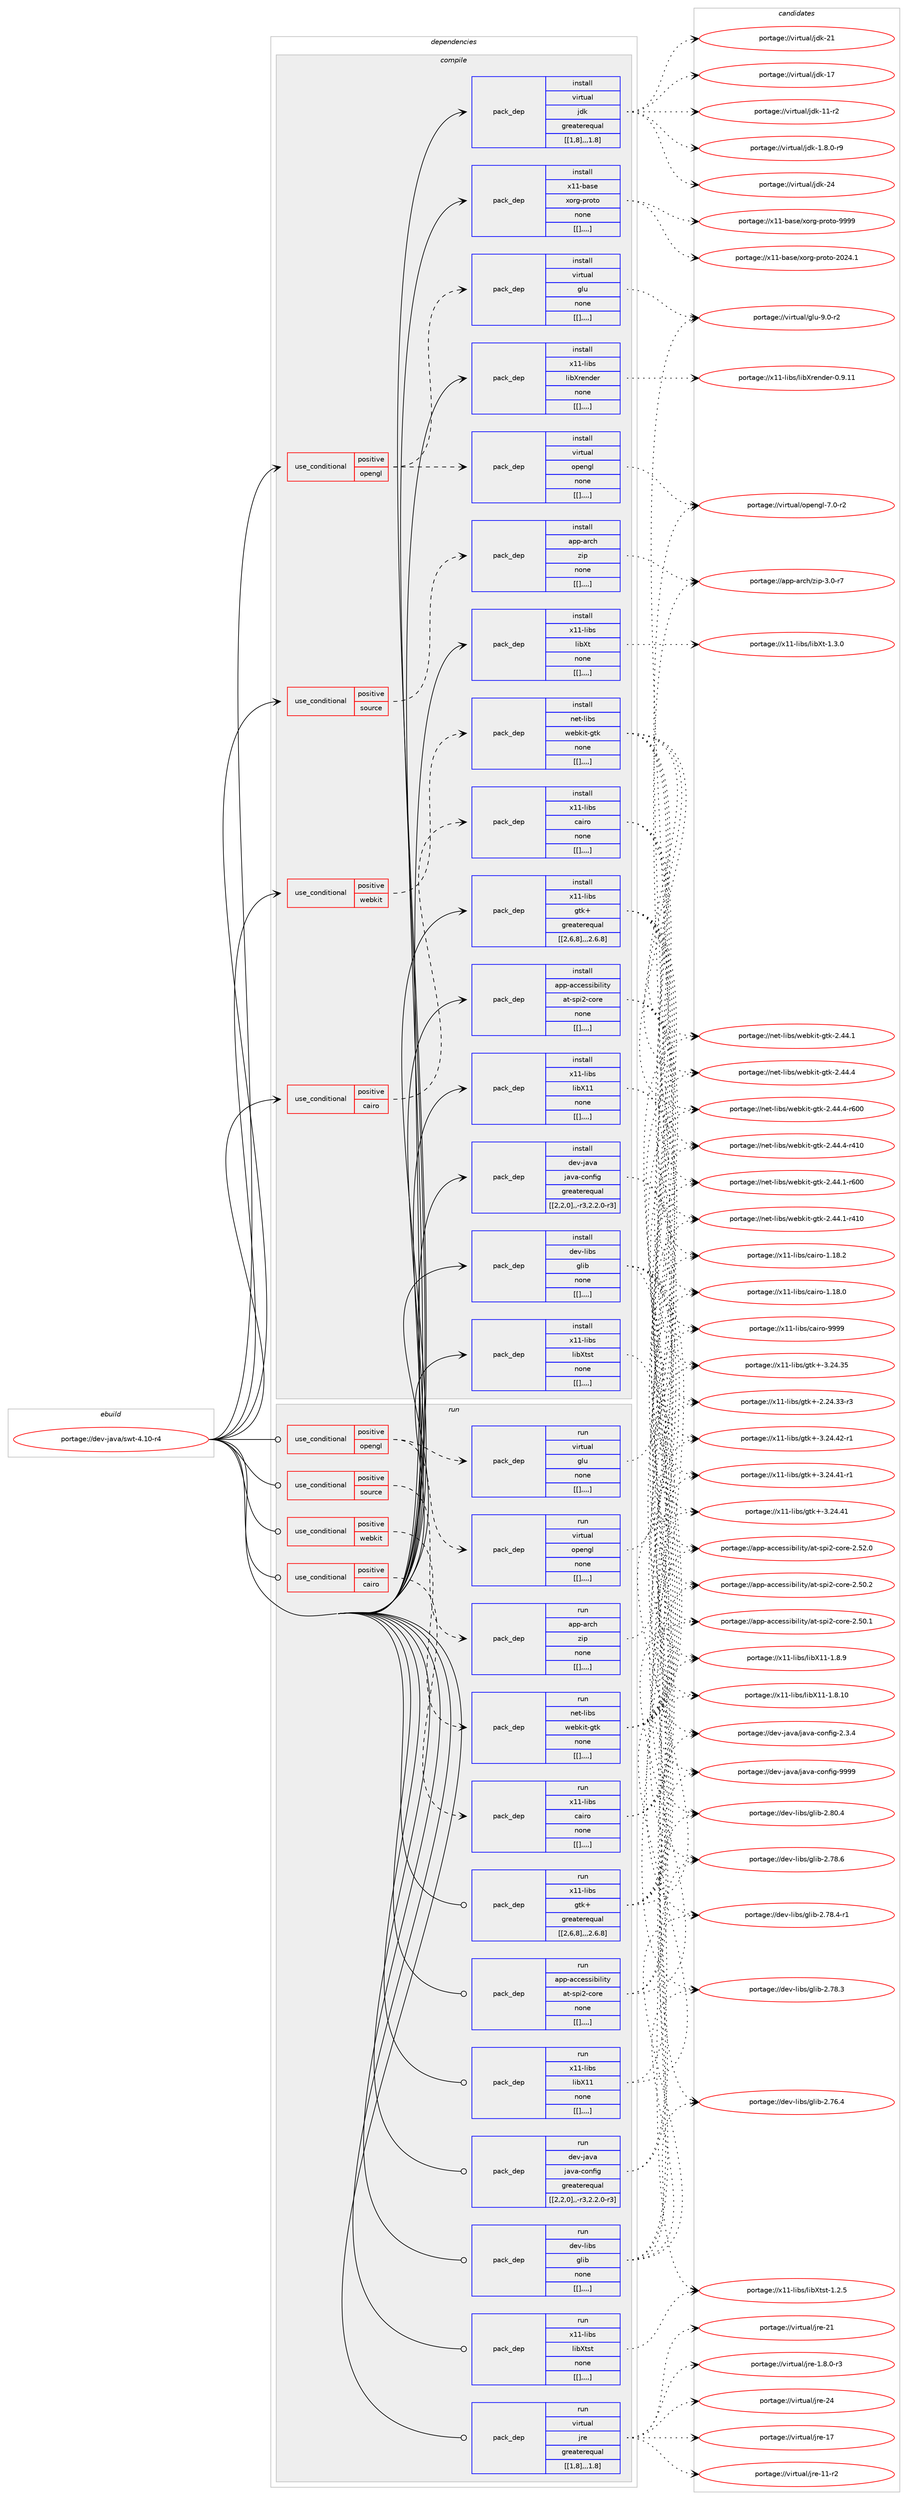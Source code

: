 digraph prolog {

# *************
# Graph options
# *************

newrank=true;
concentrate=true;
compound=true;
graph [rankdir=LR,fontname=Helvetica,fontsize=10,ranksep=1.5];#, ranksep=2.5, nodesep=0.2];
edge  [arrowhead=vee];
node  [fontname=Helvetica,fontsize=10];

# **********
# The ebuild
# **********

subgraph cluster_leftcol {
color=gray;
label=<<i>ebuild</i>>;
id [label="portage://dev-java/swt-4.10-r4", color=red, width=4, href="../dev-java/swt-4.10-r4.svg"];
}

# ****************
# The dependencies
# ****************

subgraph cluster_midcol {
color=gray;
label=<<i>dependencies</i>>;
subgraph cluster_compile {
fillcolor="#eeeeee";
style=filled;
label=<<i>compile</i>>;
subgraph cond22947 {
dependency98093 [label=<<TABLE BORDER="0" CELLBORDER="1" CELLSPACING="0" CELLPADDING="4"><TR><TD ROWSPAN="3" CELLPADDING="10">use_conditional</TD></TR><TR><TD>positive</TD></TR><TR><TD>cairo</TD></TR></TABLE>>, shape=none, color=red];
subgraph pack74088 {
dependency98094 [label=<<TABLE BORDER="0" CELLBORDER="1" CELLSPACING="0" CELLPADDING="4" WIDTH="220"><TR><TD ROWSPAN="6" CELLPADDING="30">pack_dep</TD></TR><TR><TD WIDTH="110">install</TD></TR><TR><TD>x11-libs</TD></TR><TR><TD>cairo</TD></TR><TR><TD>none</TD></TR><TR><TD>[[],,,,]</TD></TR></TABLE>>, shape=none, color=blue];
}
dependency98093:e -> dependency98094:w [weight=20,style="dashed",arrowhead="vee"];
}
id:e -> dependency98093:w [weight=20,style="solid",arrowhead="vee"];
subgraph cond22948 {
dependency98095 [label=<<TABLE BORDER="0" CELLBORDER="1" CELLSPACING="0" CELLPADDING="4"><TR><TD ROWSPAN="3" CELLPADDING="10">use_conditional</TD></TR><TR><TD>positive</TD></TR><TR><TD>opengl</TD></TR></TABLE>>, shape=none, color=red];
subgraph pack74089 {
dependency98096 [label=<<TABLE BORDER="0" CELLBORDER="1" CELLSPACING="0" CELLPADDING="4" WIDTH="220"><TR><TD ROWSPAN="6" CELLPADDING="30">pack_dep</TD></TR><TR><TD WIDTH="110">install</TD></TR><TR><TD>virtual</TD></TR><TR><TD>glu</TD></TR><TR><TD>none</TD></TR><TR><TD>[[],,,,]</TD></TR></TABLE>>, shape=none, color=blue];
}
dependency98095:e -> dependency98096:w [weight=20,style="dashed",arrowhead="vee"];
subgraph pack74090 {
dependency98097 [label=<<TABLE BORDER="0" CELLBORDER="1" CELLSPACING="0" CELLPADDING="4" WIDTH="220"><TR><TD ROWSPAN="6" CELLPADDING="30">pack_dep</TD></TR><TR><TD WIDTH="110">install</TD></TR><TR><TD>virtual</TD></TR><TR><TD>opengl</TD></TR><TR><TD>none</TD></TR><TR><TD>[[],,,,]</TD></TR></TABLE>>, shape=none, color=blue];
}
dependency98095:e -> dependency98097:w [weight=20,style="dashed",arrowhead="vee"];
}
id:e -> dependency98095:w [weight=20,style="solid",arrowhead="vee"];
subgraph cond22949 {
dependency98098 [label=<<TABLE BORDER="0" CELLBORDER="1" CELLSPACING="0" CELLPADDING="4"><TR><TD ROWSPAN="3" CELLPADDING="10">use_conditional</TD></TR><TR><TD>positive</TD></TR><TR><TD>source</TD></TR></TABLE>>, shape=none, color=red];
subgraph pack74091 {
dependency98099 [label=<<TABLE BORDER="0" CELLBORDER="1" CELLSPACING="0" CELLPADDING="4" WIDTH="220"><TR><TD ROWSPAN="6" CELLPADDING="30">pack_dep</TD></TR><TR><TD WIDTH="110">install</TD></TR><TR><TD>app-arch</TD></TR><TR><TD>zip</TD></TR><TR><TD>none</TD></TR><TR><TD>[[],,,,]</TD></TR></TABLE>>, shape=none, color=blue];
}
dependency98098:e -> dependency98099:w [weight=20,style="dashed",arrowhead="vee"];
}
id:e -> dependency98098:w [weight=20,style="solid",arrowhead="vee"];
subgraph cond22950 {
dependency98100 [label=<<TABLE BORDER="0" CELLBORDER="1" CELLSPACING="0" CELLPADDING="4"><TR><TD ROWSPAN="3" CELLPADDING="10">use_conditional</TD></TR><TR><TD>positive</TD></TR><TR><TD>webkit</TD></TR></TABLE>>, shape=none, color=red];
subgraph pack74092 {
dependency98101 [label=<<TABLE BORDER="0" CELLBORDER="1" CELLSPACING="0" CELLPADDING="4" WIDTH="220"><TR><TD ROWSPAN="6" CELLPADDING="30">pack_dep</TD></TR><TR><TD WIDTH="110">install</TD></TR><TR><TD>net-libs</TD></TR><TR><TD>webkit-gtk</TD></TR><TR><TD>none</TD></TR><TR><TD>[[],,,,]</TD></TR></TABLE>>, shape=none, color=blue];
}
dependency98100:e -> dependency98101:w [weight=20,style="dashed",arrowhead="vee"];
}
id:e -> dependency98100:w [weight=20,style="solid",arrowhead="vee"];
subgraph pack74093 {
dependency98102 [label=<<TABLE BORDER="0" CELLBORDER="1" CELLSPACING="0" CELLPADDING="4" WIDTH="220"><TR><TD ROWSPAN="6" CELLPADDING="30">pack_dep</TD></TR><TR><TD WIDTH="110">install</TD></TR><TR><TD>app-accessibility</TD></TR><TR><TD>at-spi2-core</TD></TR><TR><TD>none</TD></TR><TR><TD>[[],,,,]</TD></TR></TABLE>>, shape=none, color=blue];
}
id:e -> dependency98102:w [weight=20,style="solid",arrowhead="vee"];
subgraph pack74094 {
dependency98103 [label=<<TABLE BORDER="0" CELLBORDER="1" CELLSPACING="0" CELLPADDING="4" WIDTH="220"><TR><TD ROWSPAN="6" CELLPADDING="30">pack_dep</TD></TR><TR><TD WIDTH="110">install</TD></TR><TR><TD>dev-java</TD></TR><TR><TD>java-config</TD></TR><TR><TD>greaterequal</TD></TR><TR><TD>[[2,2,0],,-r3,2.2.0-r3]</TD></TR></TABLE>>, shape=none, color=blue];
}
id:e -> dependency98103:w [weight=20,style="solid",arrowhead="vee"];
subgraph pack74095 {
dependency98104 [label=<<TABLE BORDER="0" CELLBORDER="1" CELLSPACING="0" CELLPADDING="4" WIDTH="220"><TR><TD ROWSPAN="6" CELLPADDING="30">pack_dep</TD></TR><TR><TD WIDTH="110">install</TD></TR><TR><TD>dev-libs</TD></TR><TR><TD>glib</TD></TR><TR><TD>none</TD></TR><TR><TD>[[],,,,]</TD></TR></TABLE>>, shape=none, color=blue];
}
id:e -> dependency98104:w [weight=20,style="solid",arrowhead="vee"];
subgraph pack74096 {
dependency98105 [label=<<TABLE BORDER="0" CELLBORDER="1" CELLSPACING="0" CELLPADDING="4" WIDTH="220"><TR><TD ROWSPAN="6" CELLPADDING="30">pack_dep</TD></TR><TR><TD WIDTH="110">install</TD></TR><TR><TD>virtual</TD></TR><TR><TD>jdk</TD></TR><TR><TD>greaterequal</TD></TR><TR><TD>[[1,8],,,1.8]</TD></TR></TABLE>>, shape=none, color=blue];
}
id:e -> dependency98105:w [weight=20,style="solid",arrowhead="vee"];
subgraph pack74097 {
dependency98106 [label=<<TABLE BORDER="0" CELLBORDER="1" CELLSPACING="0" CELLPADDING="4" WIDTH="220"><TR><TD ROWSPAN="6" CELLPADDING="30">pack_dep</TD></TR><TR><TD WIDTH="110">install</TD></TR><TR><TD>x11-base</TD></TR><TR><TD>xorg-proto</TD></TR><TR><TD>none</TD></TR><TR><TD>[[],,,,]</TD></TR></TABLE>>, shape=none, color=blue];
}
id:e -> dependency98106:w [weight=20,style="solid",arrowhead="vee"];
subgraph pack74098 {
dependency98107 [label=<<TABLE BORDER="0" CELLBORDER="1" CELLSPACING="0" CELLPADDING="4" WIDTH="220"><TR><TD ROWSPAN="6" CELLPADDING="30">pack_dep</TD></TR><TR><TD WIDTH="110">install</TD></TR><TR><TD>x11-libs</TD></TR><TR><TD>gtk+</TD></TR><TR><TD>greaterequal</TD></TR><TR><TD>[[2,6,8],,,2.6.8]</TD></TR></TABLE>>, shape=none, color=blue];
}
id:e -> dependency98107:w [weight=20,style="solid",arrowhead="vee"];
subgraph pack74099 {
dependency98108 [label=<<TABLE BORDER="0" CELLBORDER="1" CELLSPACING="0" CELLPADDING="4" WIDTH="220"><TR><TD ROWSPAN="6" CELLPADDING="30">pack_dep</TD></TR><TR><TD WIDTH="110">install</TD></TR><TR><TD>x11-libs</TD></TR><TR><TD>libX11</TD></TR><TR><TD>none</TD></TR><TR><TD>[[],,,,]</TD></TR></TABLE>>, shape=none, color=blue];
}
id:e -> dependency98108:w [weight=20,style="solid",arrowhead="vee"];
subgraph pack74100 {
dependency98109 [label=<<TABLE BORDER="0" CELLBORDER="1" CELLSPACING="0" CELLPADDING="4" WIDTH="220"><TR><TD ROWSPAN="6" CELLPADDING="30">pack_dep</TD></TR><TR><TD WIDTH="110">install</TD></TR><TR><TD>x11-libs</TD></TR><TR><TD>libXrender</TD></TR><TR><TD>none</TD></TR><TR><TD>[[],,,,]</TD></TR></TABLE>>, shape=none, color=blue];
}
id:e -> dependency98109:w [weight=20,style="solid",arrowhead="vee"];
subgraph pack74101 {
dependency98110 [label=<<TABLE BORDER="0" CELLBORDER="1" CELLSPACING="0" CELLPADDING="4" WIDTH="220"><TR><TD ROWSPAN="6" CELLPADDING="30">pack_dep</TD></TR><TR><TD WIDTH="110">install</TD></TR><TR><TD>x11-libs</TD></TR><TR><TD>libXt</TD></TR><TR><TD>none</TD></TR><TR><TD>[[],,,,]</TD></TR></TABLE>>, shape=none, color=blue];
}
id:e -> dependency98110:w [weight=20,style="solid",arrowhead="vee"];
subgraph pack74102 {
dependency98111 [label=<<TABLE BORDER="0" CELLBORDER="1" CELLSPACING="0" CELLPADDING="4" WIDTH="220"><TR><TD ROWSPAN="6" CELLPADDING="30">pack_dep</TD></TR><TR><TD WIDTH="110">install</TD></TR><TR><TD>x11-libs</TD></TR><TR><TD>libXtst</TD></TR><TR><TD>none</TD></TR><TR><TD>[[],,,,]</TD></TR></TABLE>>, shape=none, color=blue];
}
id:e -> dependency98111:w [weight=20,style="solid",arrowhead="vee"];
}
subgraph cluster_compileandrun {
fillcolor="#eeeeee";
style=filled;
label=<<i>compile and run</i>>;
}
subgraph cluster_run {
fillcolor="#eeeeee";
style=filled;
label=<<i>run</i>>;
subgraph cond22951 {
dependency98112 [label=<<TABLE BORDER="0" CELLBORDER="1" CELLSPACING="0" CELLPADDING="4"><TR><TD ROWSPAN="3" CELLPADDING="10">use_conditional</TD></TR><TR><TD>positive</TD></TR><TR><TD>cairo</TD></TR></TABLE>>, shape=none, color=red];
subgraph pack74103 {
dependency98113 [label=<<TABLE BORDER="0" CELLBORDER="1" CELLSPACING="0" CELLPADDING="4" WIDTH="220"><TR><TD ROWSPAN="6" CELLPADDING="30">pack_dep</TD></TR><TR><TD WIDTH="110">run</TD></TR><TR><TD>x11-libs</TD></TR><TR><TD>cairo</TD></TR><TR><TD>none</TD></TR><TR><TD>[[],,,,]</TD></TR></TABLE>>, shape=none, color=blue];
}
dependency98112:e -> dependency98113:w [weight=20,style="dashed",arrowhead="vee"];
}
id:e -> dependency98112:w [weight=20,style="solid",arrowhead="odot"];
subgraph cond22952 {
dependency98114 [label=<<TABLE BORDER="0" CELLBORDER="1" CELLSPACING="0" CELLPADDING="4"><TR><TD ROWSPAN="3" CELLPADDING="10">use_conditional</TD></TR><TR><TD>positive</TD></TR><TR><TD>opengl</TD></TR></TABLE>>, shape=none, color=red];
subgraph pack74104 {
dependency98115 [label=<<TABLE BORDER="0" CELLBORDER="1" CELLSPACING="0" CELLPADDING="4" WIDTH="220"><TR><TD ROWSPAN="6" CELLPADDING="30">pack_dep</TD></TR><TR><TD WIDTH="110">run</TD></TR><TR><TD>virtual</TD></TR><TR><TD>glu</TD></TR><TR><TD>none</TD></TR><TR><TD>[[],,,,]</TD></TR></TABLE>>, shape=none, color=blue];
}
dependency98114:e -> dependency98115:w [weight=20,style="dashed",arrowhead="vee"];
subgraph pack74105 {
dependency98116 [label=<<TABLE BORDER="0" CELLBORDER="1" CELLSPACING="0" CELLPADDING="4" WIDTH="220"><TR><TD ROWSPAN="6" CELLPADDING="30">pack_dep</TD></TR><TR><TD WIDTH="110">run</TD></TR><TR><TD>virtual</TD></TR><TR><TD>opengl</TD></TR><TR><TD>none</TD></TR><TR><TD>[[],,,,]</TD></TR></TABLE>>, shape=none, color=blue];
}
dependency98114:e -> dependency98116:w [weight=20,style="dashed",arrowhead="vee"];
}
id:e -> dependency98114:w [weight=20,style="solid",arrowhead="odot"];
subgraph cond22953 {
dependency98117 [label=<<TABLE BORDER="0" CELLBORDER="1" CELLSPACING="0" CELLPADDING="4"><TR><TD ROWSPAN="3" CELLPADDING="10">use_conditional</TD></TR><TR><TD>positive</TD></TR><TR><TD>source</TD></TR></TABLE>>, shape=none, color=red];
subgraph pack74106 {
dependency98118 [label=<<TABLE BORDER="0" CELLBORDER="1" CELLSPACING="0" CELLPADDING="4" WIDTH="220"><TR><TD ROWSPAN="6" CELLPADDING="30">pack_dep</TD></TR><TR><TD WIDTH="110">run</TD></TR><TR><TD>app-arch</TD></TR><TR><TD>zip</TD></TR><TR><TD>none</TD></TR><TR><TD>[[],,,,]</TD></TR></TABLE>>, shape=none, color=blue];
}
dependency98117:e -> dependency98118:w [weight=20,style="dashed",arrowhead="vee"];
}
id:e -> dependency98117:w [weight=20,style="solid",arrowhead="odot"];
subgraph cond22954 {
dependency98119 [label=<<TABLE BORDER="0" CELLBORDER="1" CELLSPACING="0" CELLPADDING="4"><TR><TD ROWSPAN="3" CELLPADDING="10">use_conditional</TD></TR><TR><TD>positive</TD></TR><TR><TD>webkit</TD></TR></TABLE>>, shape=none, color=red];
subgraph pack74107 {
dependency98120 [label=<<TABLE BORDER="0" CELLBORDER="1" CELLSPACING="0" CELLPADDING="4" WIDTH="220"><TR><TD ROWSPAN="6" CELLPADDING="30">pack_dep</TD></TR><TR><TD WIDTH="110">run</TD></TR><TR><TD>net-libs</TD></TR><TR><TD>webkit-gtk</TD></TR><TR><TD>none</TD></TR><TR><TD>[[],,,,]</TD></TR></TABLE>>, shape=none, color=blue];
}
dependency98119:e -> dependency98120:w [weight=20,style="dashed",arrowhead="vee"];
}
id:e -> dependency98119:w [weight=20,style="solid",arrowhead="odot"];
subgraph pack74108 {
dependency98121 [label=<<TABLE BORDER="0" CELLBORDER="1" CELLSPACING="0" CELLPADDING="4" WIDTH="220"><TR><TD ROWSPAN="6" CELLPADDING="30">pack_dep</TD></TR><TR><TD WIDTH="110">run</TD></TR><TR><TD>app-accessibility</TD></TR><TR><TD>at-spi2-core</TD></TR><TR><TD>none</TD></TR><TR><TD>[[],,,,]</TD></TR></TABLE>>, shape=none, color=blue];
}
id:e -> dependency98121:w [weight=20,style="solid",arrowhead="odot"];
subgraph pack74109 {
dependency98122 [label=<<TABLE BORDER="0" CELLBORDER="1" CELLSPACING="0" CELLPADDING="4" WIDTH="220"><TR><TD ROWSPAN="6" CELLPADDING="30">pack_dep</TD></TR><TR><TD WIDTH="110">run</TD></TR><TR><TD>dev-java</TD></TR><TR><TD>java-config</TD></TR><TR><TD>greaterequal</TD></TR><TR><TD>[[2,2,0],,-r3,2.2.0-r3]</TD></TR></TABLE>>, shape=none, color=blue];
}
id:e -> dependency98122:w [weight=20,style="solid",arrowhead="odot"];
subgraph pack74110 {
dependency98123 [label=<<TABLE BORDER="0" CELLBORDER="1" CELLSPACING="0" CELLPADDING="4" WIDTH="220"><TR><TD ROWSPAN="6" CELLPADDING="30">pack_dep</TD></TR><TR><TD WIDTH="110">run</TD></TR><TR><TD>dev-libs</TD></TR><TR><TD>glib</TD></TR><TR><TD>none</TD></TR><TR><TD>[[],,,,]</TD></TR></TABLE>>, shape=none, color=blue];
}
id:e -> dependency98123:w [weight=20,style="solid",arrowhead="odot"];
subgraph pack74111 {
dependency98124 [label=<<TABLE BORDER="0" CELLBORDER="1" CELLSPACING="0" CELLPADDING="4" WIDTH="220"><TR><TD ROWSPAN="6" CELLPADDING="30">pack_dep</TD></TR><TR><TD WIDTH="110">run</TD></TR><TR><TD>virtual</TD></TR><TR><TD>jre</TD></TR><TR><TD>greaterequal</TD></TR><TR><TD>[[1,8],,,1.8]</TD></TR></TABLE>>, shape=none, color=blue];
}
id:e -> dependency98124:w [weight=20,style="solid",arrowhead="odot"];
subgraph pack74112 {
dependency98125 [label=<<TABLE BORDER="0" CELLBORDER="1" CELLSPACING="0" CELLPADDING="4" WIDTH="220"><TR><TD ROWSPAN="6" CELLPADDING="30">pack_dep</TD></TR><TR><TD WIDTH="110">run</TD></TR><TR><TD>x11-libs</TD></TR><TR><TD>gtk+</TD></TR><TR><TD>greaterequal</TD></TR><TR><TD>[[2,6,8],,,2.6.8]</TD></TR></TABLE>>, shape=none, color=blue];
}
id:e -> dependency98125:w [weight=20,style="solid",arrowhead="odot"];
subgraph pack74113 {
dependency98126 [label=<<TABLE BORDER="0" CELLBORDER="1" CELLSPACING="0" CELLPADDING="4" WIDTH="220"><TR><TD ROWSPAN="6" CELLPADDING="30">pack_dep</TD></TR><TR><TD WIDTH="110">run</TD></TR><TR><TD>x11-libs</TD></TR><TR><TD>libX11</TD></TR><TR><TD>none</TD></TR><TR><TD>[[],,,,]</TD></TR></TABLE>>, shape=none, color=blue];
}
id:e -> dependency98126:w [weight=20,style="solid",arrowhead="odot"];
subgraph pack74114 {
dependency98127 [label=<<TABLE BORDER="0" CELLBORDER="1" CELLSPACING="0" CELLPADDING="4" WIDTH="220"><TR><TD ROWSPAN="6" CELLPADDING="30">pack_dep</TD></TR><TR><TD WIDTH="110">run</TD></TR><TR><TD>x11-libs</TD></TR><TR><TD>libXtst</TD></TR><TR><TD>none</TD></TR><TR><TD>[[],,,,]</TD></TR></TABLE>>, shape=none, color=blue];
}
id:e -> dependency98127:w [weight=20,style="solid",arrowhead="odot"];
}
}

# **************
# The candidates
# **************

subgraph cluster_choices {
rank=same;
color=gray;
label=<<i>candidates</i>>;

subgraph choice74088 {
color=black;
nodesep=1;
choice120494945108105981154799971051141114557575757 [label="portage://x11-libs/cairo-9999", color=red, width=4,href="../x11-libs/cairo-9999.svg"];
choice1204949451081059811547999710511411145494649564650 [label="portage://x11-libs/cairo-1.18.2", color=red, width=4,href="../x11-libs/cairo-1.18.2.svg"];
choice1204949451081059811547999710511411145494649564648 [label="portage://x11-libs/cairo-1.18.0", color=red, width=4,href="../x11-libs/cairo-1.18.0.svg"];
dependency98094:e -> choice120494945108105981154799971051141114557575757:w [style=dotted,weight="100"];
dependency98094:e -> choice1204949451081059811547999710511411145494649564650:w [style=dotted,weight="100"];
dependency98094:e -> choice1204949451081059811547999710511411145494649564648:w [style=dotted,weight="100"];
}
subgraph choice74089 {
color=black;
nodesep=1;
choice1181051141161179710847103108117455746484511450 [label="portage://virtual/glu-9.0-r2", color=red, width=4,href="../virtual/glu-9.0-r2.svg"];
dependency98096:e -> choice1181051141161179710847103108117455746484511450:w [style=dotted,weight="100"];
}
subgraph choice74090 {
color=black;
nodesep=1;
choice1181051141161179710847111112101110103108455546484511450 [label="portage://virtual/opengl-7.0-r2", color=red, width=4,href="../virtual/opengl-7.0-r2.svg"];
dependency98097:e -> choice1181051141161179710847111112101110103108455546484511450:w [style=dotted,weight="100"];
}
subgraph choice74091 {
color=black;
nodesep=1;
choice9711211245971149910447122105112455146484511455 [label="portage://app-arch/zip-3.0-r7", color=red, width=4,href="../app-arch/zip-3.0-r7.svg"];
dependency98099:e -> choice9711211245971149910447122105112455146484511455:w [style=dotted,weight="100"];
}
subgraph choice74092 {
color=black;
nodesep=1;
choice11010111645108105981154711910198107105116451031161074550465252465245114544848 [label="portage://net-libs/webkit-gtk-2.44.4-r600", color=red, width=4,href="../net-libs/webkit-gtk-2.44.4-r600.svg"];
choice11010111645108105981154711910198107105116451031161074550465252465245114524948 [label="portage://net-libs/webkit-gtk-2.44.4-r410", color=red, width=4,href="../net-libs/webkit-gtk-2.44.4-r410.svg"];
choice110101116451081059811547119101981071051164510311610745504652524652 [label="portage://net-libs/webkit-gtk-2.44.4", color=red, width=4,href="../net-libs/webkit-gtk-2.44.4.svg"];
choice11010111645108105981154711910198107105116451031161074550465252464945114544848 [label="portage://net-libs/webkit-gtk-2.44.1-r600", color=red, width=4,href="../net-libs/webkit-gtk-2.44.1-r600.svg"];
choice11010111645108105981154711910198107105116451031161074550465252464945114524948 [label="portage://net-libs/webkit-gtk-2.44.1-r410", color=red, width=4,href="../net-libs/webkit-gtk-2.44.1-r410.svg"];
choice110101116451081059811547119101981071051164510311610745504652524649 [label="portage://net-libs/webkit-gtk-2.44.1", color=red, width=4,href="../net-libs/webkit-gtk-2.44.1.svg"];
dependency98101:e -> choice11010111645108105981154711910198107105116451031161074550465252465245114544848:w [style=dotted,weight="100"];
dependency98101:e -> choice11010111645108105981154711910198107105116451031161074550465252465245114524948:w [style=dotted,weight="100"];
dependency98101:e -> choice110101116451081059811547119101981071051164510311610745504652524652:w [style=dotted,weight="100"];
dependency98101:e -> choice11010111645108105981154711910198107105116451031161074550465252464945114544848:w [style=dotted,weight="100"];
dependency98101:e -> choice11010111645108105981154711910198107105116451031161074550465252464945114524948:w [style=dotted,weight="100"];
dependency98101:e -> choice110101116451081059811547119101981071051164510311610745504652524649:w [style=dotted,weight="100"];
}
subgraph choice74093 {
color=black;
nodesep=1;
choice97112112459799991011151151059810510810511612147971164511511210550459911111410145504653504648 [label="portage://app-accessibility/at-spi2-core-2.52.0", color=red, width=4,href="../app-accessibility/at-spi2-core-2.52.0.svg"];
choice97112112459799991011151151059810510810511612147971164511511210550459911111410145504653484650 [label="portage://app-accessibility/at-spi2-core-2.50.2", color=red, width=4,href="../app-accessibility/at-spi2-core-2.50.2.svg"];
choice97112112459799991011151151059810510810511612147971164511511210550459911111410145504653484649 [label="portage://app-accessibility/at-spi2-core-2.50.1", color=red, width=4,href="../app-accessibility/at-spi2-core-2.50.1.svg"];
dependency98102:e -> choice97112112459799991011151151059810510810511612147971164511511210550459911111410145504653504648:w [style=dotted,weight="100"];
dependency98102:e -> choice97112112459799991011151151059810510810511612147971164511511210550459911111410145504653484650:w [style=dotted,weight="100"];
dependency98102:e -> choice97112112459799991011151151059810510810511612147971164511511210550459911111410145504653484649:w [style=dotted,weight="100"];
}
subgraph choice74094 {
color=black;
nodesep=1;
choice10010111845106971189747106971189745991111101021051034557575757 [label="portage://dev-java/java-config-9999", color=red, width=4,href="../dev-java/java-config-9999.svg"];
choice1001011184510697118974710697118974599111110102105103455046514652 [label="portage://dev-java/java-config-2.3.4", color=red, width=4,href="../dev-java/java-config-2.3.4.svg"];
dependency98103:e -> choice10010111845106971189747106971189745991111101021051034557575757:w [style=dotted,weight="100"];
dependency98103:e -> choice1001011184510697118974710697118974599111110102105103455046514652:w [style=dotted,weight="100"];
}
subgraph choice74095 {
color=black;
nodesep=1;
choice1001011184510810598115471031081059845504656484652 [label="portage://dev-libs/glib-2.80.4", color=red, width=4,href="../dev-libs/glib-2.80.4.svg"];
choice1001011184510810598115471031081059845504655564654 [label="portage://dev-libs/glib-2.78.6", color=red, width=4,href="../dev-libs/glib-2.78.6.svg"];
choice10010111845108105981154710310810598455046555646524511449 [label="portage://dev-libs/glib-2.78.4-r1", color=red, width=4,href="../dev-libs/glib-2.78.4-r1.svg"];
choice1001011184510810598115471031081059845504655564651 [label="portage://dev-libs/glib-2.78.3", color=red, width=4,href="../dev-libs/glib-2.78.3.svg"];
choice1001011184510810598115471031081059845504655544652 [label="portage://dev-libs/glib-2.76.4", color=red, width=4,href="../dev-libs/glib-2.76.4.svg"];
dependency98104:e -> choice1001011184510810598115471031081059845504656484652:w [style=dotted,weight="100"];
dependency98104:e -> choice1001011184510810598115471031081059845504655564654:w [style=dotted,weight="100"];
dependency98104:e -> choice10010111845108105981154710310810598455046555646524511449:w [style=dotted,weight="100"];
dependency98104:e -> choice1001011184510810598115471031081059845504655564651:w [style=dotted,weight="100"];
dependency98104:e -> choice1001011184510810598115471031081059845504655544652:w [style=dotted,weight="100"];
}
subgraph choice74096 {
color=black;
nodesep=1;
choice1181051141161179710847106100107455052 [label="portage://virtual/jdk-24", color=red, width=4,href="../virtual/jdk-24.svg"];
choice1181051141161179710847106100107455049 [label="portage://virtual/jdk-21", color=red, width=4,href="../virtual/jdk-21.svg"];
choice1181051141161179710847106100107454955 [label="portage://virtual/jdk-17", color=red, width=4,href="../virtual/jdk-17.svg"];
choice11810511411611797108471061001074549494511450 [label="portage://virtual/jdk-11-r2", color=red, width=4,href="../virtual/jdk-11-r2.svg"];
choice11810511411611797108471061001074549465646484511457 [label="portage://virtual/jdk-1.8.0-r9", color=red, width=4,href="../virtual/jdk-1.8.0-r9.svg"];
dependency98105:e -> choice1181051141161179710847106100107455052:w [style=dotted,weight="100"];
dependency98105:e -> choice1181051141161179710847106100107455049:w [style=dotted,weight="100"];
dependency98105:e -> choice1181051141161179710847106100107454955:w [style=dotted,weight="100"];
dependency98105:e -> choice11810511411611797108471061001074549494511450:w [style=dotted,weight="100"];
dependency98105:e -> choice11810511411611797108471061001074549465646484511457:w [style=dotted,weight="100"];
}
subgraph choice74097 {
color=black;
nodesep=1;
choice120494945989711510147120111114103451121141111161114557575757 [label="portage://x11-base/xorg-proto-9999", color=red, width=4,href="../x11-base/xorg-proto-9999.svg"];
choice1204949459897115101471201111141034511211411111611145504850524649 [label="portage://x11-base/xorg-proto-2024.1", color=red, width=4,href="../x11-base/xorg-proto-2024.1.svg"];
dependency98106:e -> choice120494945989711510147120111114103451121141111161114557575757:w [style=dotted,weight="100"];
dependency98106:e -> choice1204949459897115101471201111141034511211411111611145504850524649:w [style=dotted,weight="100"];
}
subgraph choice74098 {
color=black;
nodesep=1;
choice12049494510810598115471031161074345514650524652504511449 [label="portage://x11-libs/gtk+-3.24.42-r1", color=red, width=4,href="../x11-libs/gtk+-3.24.42-r1.svg"];
choice12049494510810598115471031161074345514650524652494511449 [label="portage://x11-libs/gtk+-3.24.41-r1", color=red, width=4,href="../x11-libs/gtk+-3.24.41-r1.svg"];
choice1204949451081059811547103116107434551465052465249 [label="portage://x11-libs/gtk+-3.24.41", color=red, width=4,href="../x11-libs/gtk+-3.24.41.svg"];
choice1204949451081059811547103116107434551465052465153 [label="portage://x11-libs/gtk+-3.24.35", color=red, width=4,href="../x11-libs/gtk+-3.24.35.svg"];
choice12049494510810598115471031161074345504650524651514511451 [label="portage://x11-libs/gtk+-2.24.33-r3", color=red, width=4,href="../x11-libs/gtk+-2.24.33-r3.svg"];
dependency98107:e -> choice12049494510810598115471031161074345514650524652504511449:w [style=dotted,weight="100"];
dependency98107:e -> choice12049494510810598115471031161074345514650524652494511449:w [style=dotted,weight="100"];
dependency98107:e -> choice1204949451081059811547103116107434551465052465249:w [style=dotted,weight="100"];
dependency98107:e -> choice1204949451081059811547103116107434551465052465153:w [style=dotted,weight="100"];
dependency98107:e -> choice12049494510810598115471031161074345504650524651514511451:w [style=dotted,weight="100"];
}
subgraph choice74099 {
color=black;
nodesep=1;
choice12049494510810598115471081059888494945494656464948 [label="portage://x11-libs/libX11-1.8.10", color=red, width=4,href="../x11-libs/libX11-1.8.10.svg"];
choice120494945108105981154710810598884949454946564657 [label="portage://x11-libs/libX11-1.8.9", color=red, width=4,href="../x11-libs/libX11-1.8.9.svg"];
dependency98108:e -> choice12049494510810598115471081059888494945494656464948:w [style=dotted,weight="100"];
dependency98108:e -> choice120494945108105981154710810598884949454946564657:w [style=dotted,weight="100"];
}
subgraph choice74100 {
color=black;
nodesep=1;
choice1204949451081059811547108105988811410111010010111445484657464949 [label="portage://x11-libs/libXrender-0.9.11", color=red, width=4,href="../x11-libs/libXrender-0.9.11.svg"];
dependency98109:e -> choice1204949451081059811547108105988811410111010010111445484657464949:w [style=dotted,weight="100"];
}
subgraph choice74101 {
color=black;
nodesep=1;
choice12049494510810598115471081059888116454946514648 [label="portage://x11-libs/libXt-1.3.0", color=red, width=4,href="../x11-libs/libXt-1.3.0.svg"];
dependency98110:e -> choice12049494510810598115471081059888116454946514648:w [style=dotted,weight="100"];
}
subgraph choice74102 {
color=black;
nodesep=1;
choice12049494510810598115471081059888116115116454946504653 [label="portage://x11-libs/libXtst-1.2.5", color=red, width=4,href="../x11-libs/libXtst-1.2.5.svg"];
dependency98111:e -> choice12049494510810598115471081059888116115116454946504653:w [style=dotted,weight="100"];
}
subgraph choice74103 {
color=black;
nodesep=1;
choice120494945108105981154799971051141114557575757 [label="portage://x11-libs/cairo-9999", color=red, width=4,href="../x11-libs/cairo-9999.svg"];
choice1204949451081059811547999710511411145494649564650 [label="portage://x11-libs/cairo-1.18.2", color=red, width=4,href="../x11-libs/cairo-1.18.2.svg"];
choice1204949451081059811547999710511411145494649564648 [label="portage://x11-libs/cairo-1.18.0", color=red, width=4,href="../x11-libs/cairo-1.18.0.svg"];
dependency98113:e -> choice120494945108105981154799971051141114557575757:w [style=dotted,weight="100"];
dependency98113:e -> choice1204949451081059811547999710511411145494649564650:w [style=dotted,weight="100"];
dependency98113:e -> choice1204949451081059811547999710511411145494649564648:w [style=dotted,weight="100"];
}
subgraph choice74104 {
color=black;
nodesep=1;
choice1181051141161179710847103108117455746484511450 [label="portage://virtual/glu-9.0-r2", color=red, width=4,href="../virtual/glu-9.0-r2.svg"];
dependency98115:e -> choice1181051141161179710847103108117455746484511450:w [style=dotted,weight="100"];
}
subgraph choice74105 {
color=black;
nodesep=1;
choice1181051141161179710847111112101110103108455546484511450 [label="portage://virtual/opengl-7.0-r2", color=red, width=4,href="../virtual/opengl-7.0-r2.svg"];
dependency98116:e -> choice1181051141161179710847111112101110103108455546484511450:w [style=dotted,weight="100"];
}
subgraph choice74106 {
color=black;
nodesep=1;
choice9711211245971149910447122105112455146484511455 [label="portage://app-arch/zip-3.0-r7", color=red, width=4,href="../app-arch/zip-3.0-r7.svg"];
dependency98118:e -> choice9711211245971149910447122105112455146484511455:w [style=dotted,weight="100"];
}
subgraph choice74107 {
color=black;
nodesep=1;
choice11010111645108105981154711910198107105116451031161074550465252465245114544848 [label="portage://net-libs/webkit-gtk-2.44.4-r600", color=red, width=4,href="../net-libs/webkit-gtk-2.44.4-r600.svg"];
choice11010111645108105981154711910198107105116451031161074550465252465245114524948 [label="portage://net-libs/webkit-gtk-2.44.4-r410", color=red, width=4,href="../net-libs/webkit-gtk-2.44.4-r410.svg"];
choice110101116451081059811547119101981071051164510311610745504652524652 [label="portage://net-libs/webkit-gtk-2.44.4", color=red, width=4,href="../net-libs/webkit-gtk-2.44.4.svg"];
choice11010111645108105981154711910198107105116451031161074550465252464945114544848 [label="portage://net-libs/webkit-gtk-2.44.1-r600", color=red, width=4,href="../net-libs/webkit-gtk-2.44.1-r600.svg"];
choice11010111645108105981154711910198107105116451031161074550465252464945114524948 [label="portage://net-libs/webkit-gtk-2.44.1-r410", color=red, width=4,href="../net-libs/webkit-gtk-2.44.1-r410.svg"];
choice110101116451081059811547119101981071051164510311610745504652524649 [label="portage://net-libs/webkit-gtk-2.44.1", color=red, width=4,href="../net-libs/webkit-gtk-2.44.1.svg"];
dependency98120:e -> choice11010111645108105981154711910198107105116451031161074550465252465245114544848:w [style=dotted,weight="100"];
dependency98120:e -> choice11010111645108105981154711910198107105116451031161074550465252465245114524948:w [style=dotted,weight="100"];
dependency98120:e -> choice110101116451081059811547119101981071051164510311610745504652524652:w [style=dotted,weight="100"];
dependency98120:e -> choice11010111645108105981154711910198107105116451031161074550465252464945114544848:w [style=dotted,weight="100"];
dependency98120:e -> choice11010111645108105981154711910198107105116451031161074550465252464945114524948:w [style=dotted,weight="100"];
dependency98120:e -> choice110101116451081059811547119101981071051164510311610745504652524649:w [style=dotted,weight="100"];
}
subgraph choice74108 {
color=black;
nodesep=1;
choice97112112459799991011151151059810510810511612147971164511511210550459911111410145504653504648 [label="portage://app-accessibility/at-spi2-core-2.52.0", color=red, width=4,href="../app-accessibility/at-spi2-core-2.52.0.svg"];
choice97112112459799991011151151059810510810511612147971164511511210550459911111410145504653484650 [label="portage://app-accessibility/at-spi2-core-2.50.2", color=red, width=4,href="../app-accessibility/at-spi2-core-2.50.2.svg"];
choice97112112459799991011151151059810510810511612147971164511511210550459911111410145504653484649 [label="portage://app-accessibility/at-spi2-core-2.50.1", color=red, width=4,href="../app-accessibility/at-spi2-core-2.50.1.svg"];
dependency98121:e -> choice97112112459799991011151151059810510810511612147971164511511210550459911111410145504653504648:w [style=dotted,weight="100"];
dependency98121:e -> choice97112112459799991011151151059810510810511612147971164511511210550459911111410145504653484650:w [style=dotted,weight="100"];
dependency98121:e -> choice97112112459799991011151151059810510810511612147971164511511210550459911111410145504653484649:w [style=dotted,weight="100"];
}
subgraph choice74109 {
color=black;
nodesep=1;
choice10010111845106971189747106971189745991111101021051034557575757 [label="portage://dev-java/java-config-9999", color=red, width=4,href="../dev-java/java-config-9999.svg"];
choice1001011184510697118974710697118974599111110102105103455046514652 [label="portage://dev-java/java-config-2.3.4", color=red, width=4,href="../dev-java/java-config-2.3.4.svg"];
dependency98122:e -> choice10010111845106971189747106971189745991111101021051034557575757:w [style=dotted,weight="100"];
dependency98122:e -> choice1001011184510697118974710697118974599111110102105103455046514652:w [style=dotted,weight="100"];
}
subgraph choice74110 {
color=black;
nodesep=1;
choice1001011184510810598115471031081059845504656484652 [label="portage://dev-libs/glib-2.80.4", color=red, width=4,href="../dev-libs/glib-2.80.4.svg"];
choice1001011184510810598115471031081059845504655564654 [label="portage://dev-libs/glib-2.78.6", color=red, width=4,href="../dev-libs/glib-2.78.6.svg"];
choice10010111845108105981154710310810598455046555646524511449 [label="portage://dev-libs/glib-2.78.4-r1", color=red, width=4,href="../dev-libs/glib-2.78.4-r1.svg"];
choice1001011184510810598115471031081059845504655564651 [label="portage://dev-libs/glib-2.78.3", color=red, width=4,href="../dev-libs/glib-2.78.3.svg"];
choice1001011184510810598115471031081059845504655544652 [label="portage://dev-libs/glib-2.76.4", color=red, width=4,href="../dev-libs/glib-2.76.4.svg"];
dependency98123:e -> choice1001011184510810598115471031081059845504656484652:w [style=dotted,weight="100"];
dependency98123:e -> choice1001011184510810598115471031081059845504655564654:w [style=dotted,weight="100"];
dependency98123:e -> choice10010111845108105981154710310810598455046555646524511449:w [style=dotted,weight="100"];
dependency98123:e -> choice1001011184510810598115471031081059845504655564651:w [style=dotted,weight="100"];
dependency98123:e -> choice1001011184510810598115471031081059845504655544652:w [style=dotted,weight="100"];
}
subgraph choice74111 {
color=black;
nodesep=1;
choice1181051141161179710847106114101455052 [label="portage://virtual/jre-24", color=red, width=4,href="../virtual/jre-24.svg"];
choice1181051141161179710847106114101455049 [label="portage://virtual/jre-21", color=red, width=4,href="../virtual/jre-21.svg"];
choice1181051141161179710847106114101454955 [label="portage://virtual/jre-17", color=red, width=4,href="../virtual/jre-17.svg"];
choice11810511411611797108471061141014549494511450 [label="portage://virtual/jre-11-r2", color=red, width=4,href="../virtual/jre-11-r2.svg"];
choice11810511411611797108471061141014549465646484511451 [label="portage://virtual/jre-1.8.0-r3", color=red, width=4,href="../virtual/jre-1.8.0-r3.svg"];
dependency98124:e -> choice1181051141161179710847106114101455052:w [style=dotted,weight="100"];
dependency98124:e -> choice1181051141161179710847106114101455049:w [style=dotted,weight="100"];
dependency98124:e -> choice1181051141161179710847106114101454955:w [style=dotted,weight="100"];
dependency98124:e -> choice11810511411611797108471061141014549494511450:w [style=dotted,weight="100"];
dependency98124:e -> choice11810511411611797108471061141014549465646484511451:w [style=dotted,weight="100"];
}
subgraph choice74112 {
color=black;
nodesep=1;
choice12049494510810598115471031161074345514650524652504511449 [label="portage://x11-libs/gtk+-3.24.42-r1", color=red, width=4,href="../x11-libs/gtk+-3.24.42-r1.svg"];
choice12049494510810598115471031161074345514650524652494511449 [label="portage://x11-libs/gtk+-3.24.41-r1", color=red, width=4,href="../x11-libs/gtk+-3.24.41-r1.svg"];
choice1204949451081059811547103116107434551465052465249 [label="portage://x11-libs/gtk+-3.24.41", color=red, width=4,href="../x11-libs/gtk+-3.24.41.svg"];
choice1204949451081059811547103116107434551465052465153 [label="portage://x11-libs/gtk+-3.24.35", color=red, width=4,href="../x11-libs/gtk+-3.24.35.svg"];
choice12049494510810598115471031161074345504650524651514511451 [label="portage://x11-libs/gtk+-2.24.33-r3", color=red, width=4,href="../x11-libs/gtk+-2.24.33-r3.svg"];
dependency98125:e -> choice12049494510810598115471031161074345514650524652504511449:w [style=dotted,weight="100"];
dependency98125:e -> choice12049494510810598115471031161074345514650524652494511449:w [style=dotted,weight="100"];
dependency98125:e -> choice1204949451081059811547103116107434551465052465249:w [style=dotted,weight="100"];
dependency98125:e -> choice1204949451081059811547103116107434551465052465153:w [style=dotted,weight="100"];
dependency98125:e -> choice12049494510810598115471031161074345504650524651514511451:w [style=dotted,weight="100"];
}
subgraph choice74113 {
color=black;
nodesep=1;
choice12049494510810598115471081059888494945494656464948 [label="portage://x11-libs/libX11-1.8.10", color=red, width=4,href="../x11-libs/libX11-1.8.10.svg"];
choice120494945108105981154710810598884949454946564657 [label="portage://x11-libs/libX11-1.8.9", color=red, width=4,href="../x11-libs/libX11-1.8.9.svg"];
dependency98126:e -> choice12049494510810598115471081059888494945494656464948:w [style=dotted,weight="100"];
dependency98126:e -> choice120494945108105981154710810598884949454946564657:w [style=dotted,weight="100"];
}
subgraph choice74114 {
color=black;
nodesep=1;
choice12049494510810598115471081059888116115116454946504653 [label="portage://x11-libs/libXtst-1.2.5", color=red, width=4,href="../x11-libs/libXtst-1.2.5.svg"];
dependency98127:e -> choice12049494510810598115471081059888116115116454946504653:w [style=dotted,weight="100"];
}
}

}
